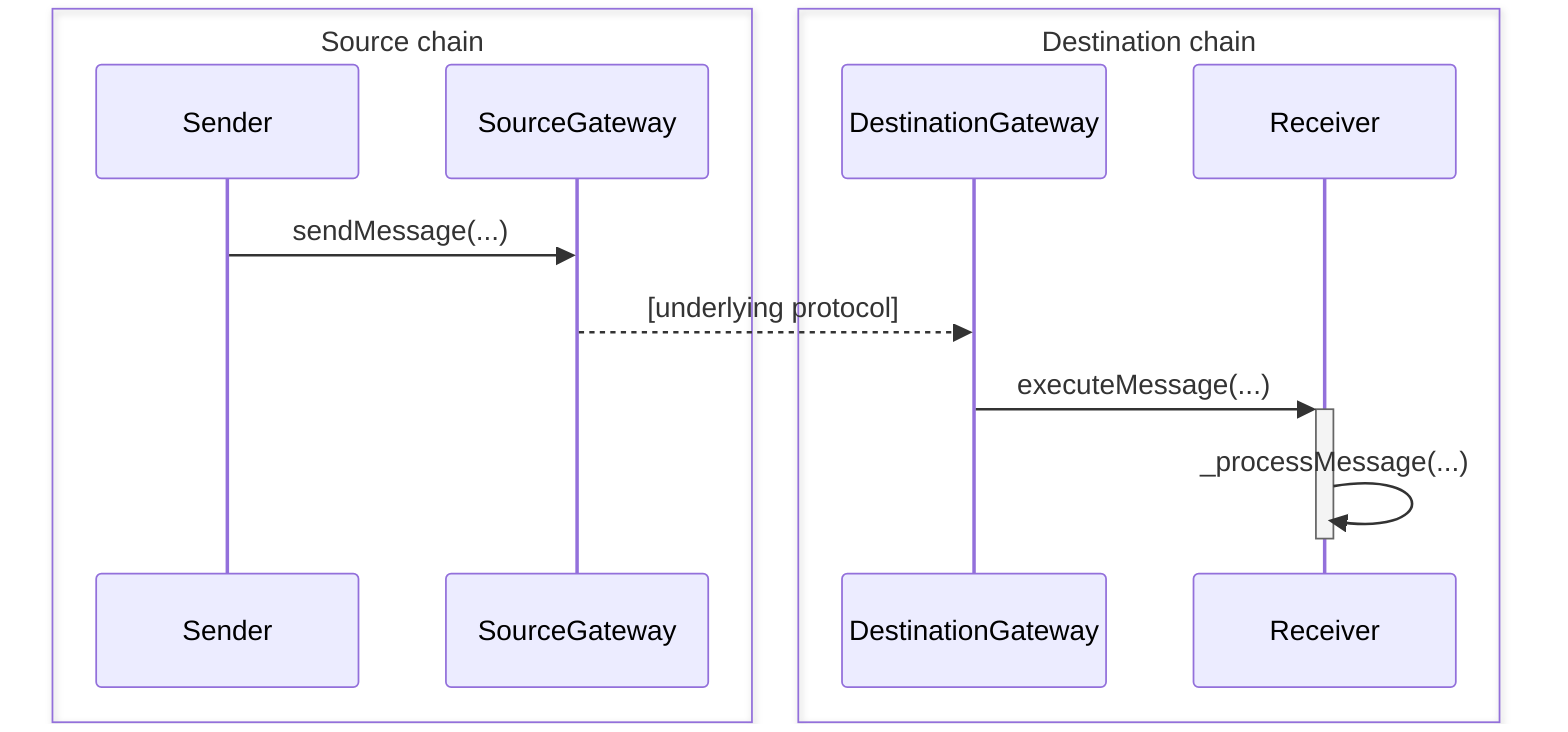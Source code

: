 sequenceDiagram
    box Source chain
    participant Sender
    participant SourceGateway
    end
    box Destination chain
    participant DestinationGateway
    participant Receiver
    end
    Sender->>SourceGateway: sendMessage(...)
    SourceGateway-->>DestinationGateway: [underlying protocol]
    DestinationGateway->>+Receiver: executeMessage(...)
    Receiver->>-Receiver: _processMessage(...)